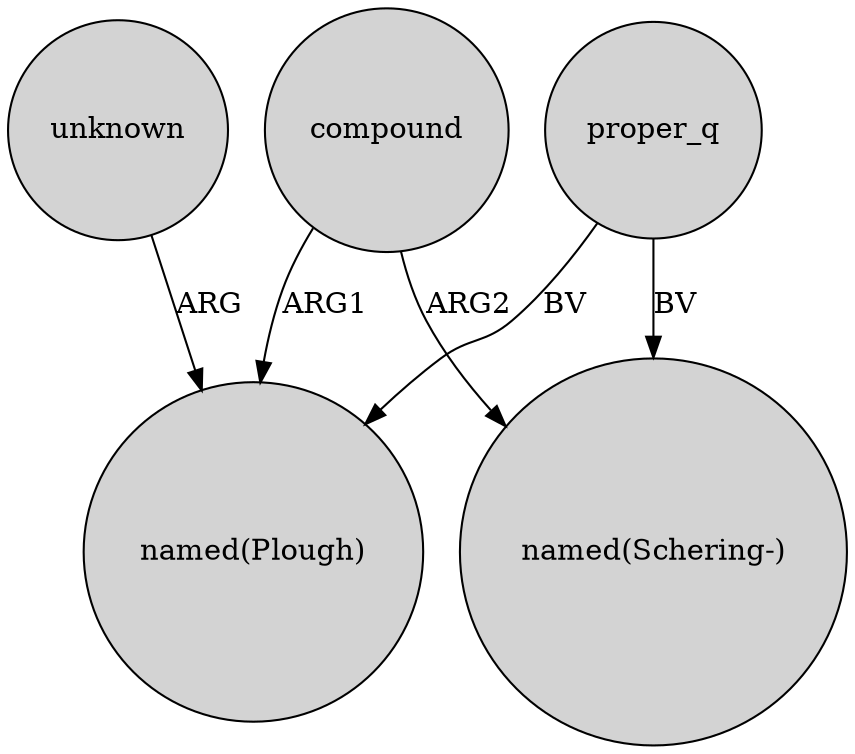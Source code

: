 digraph {
	node [shape=circle style=filled]
	proper_q -> "named(Plough)" [label=BV]
	proper_q -> "named(Schering-)" [label=BV]
	compound -> "named(Schering-)" [label=ARG2]
	compound -> "named(Plough)" [label=ARG1]
	unknown -> "named(Plough)" [label=ARG]
}
